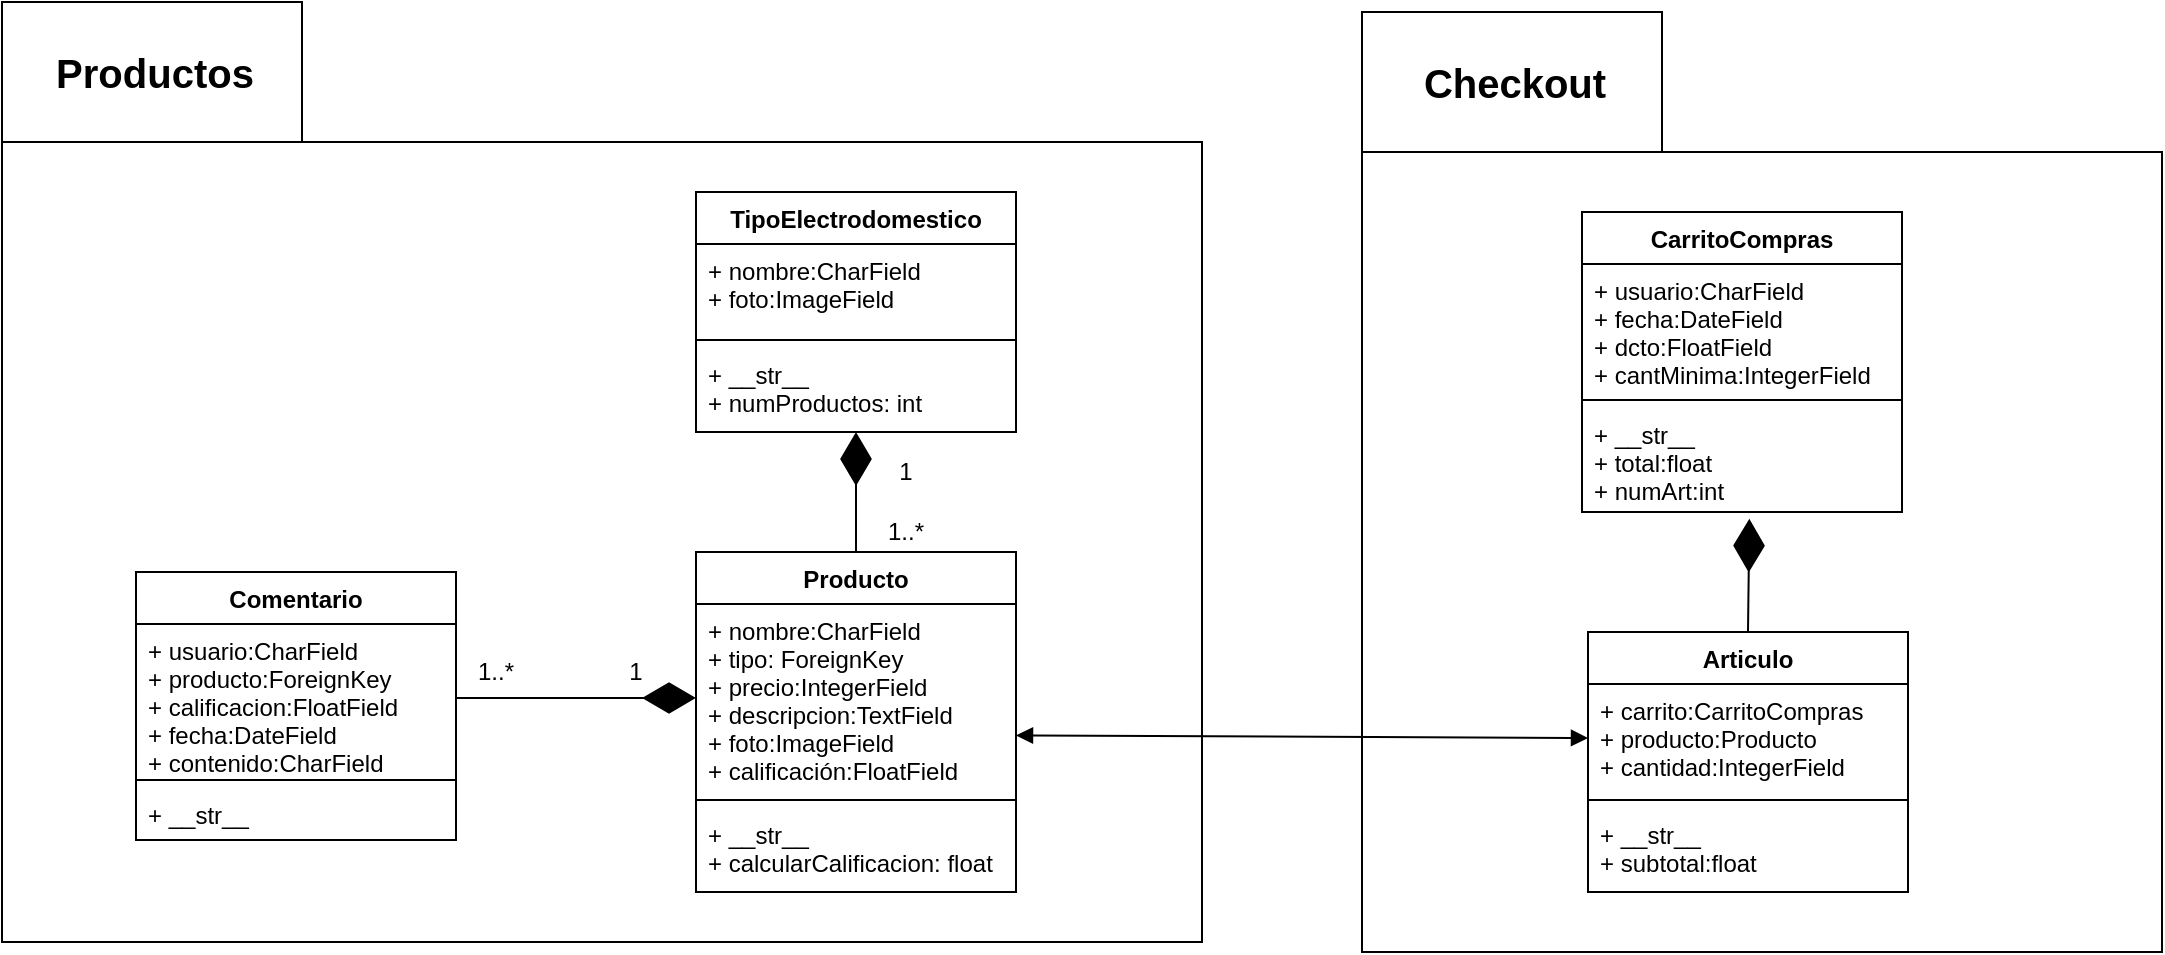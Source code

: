 <mxfile version="15.2.7" type="device"><diagram id="NjUPbIOedH6AicqWDrFX" name="Page-1"><mxGraphModel dx="1117" dy="600" grid="1" gridSize="10" guides="1" tooltips="1" connect="1" arrows="1" fold="1" page="1" pageScale="1" pageWidth="1169" pageHeight="1654" math="0" shadow="0"><root><mxCell id="0"/><mxCell id="1" parent="0"/><mxCell id="ZBzWHFaUl9RUoSqPpxuM-5" value="" style="shape=folder;fontStyle=1;spacingTop=10;tabWidth=150;tabHeight=70;tabPosition=left;html=1;" vertex="1" parent="1"><mxGeometry x="150" y="35" width="600" height="470" as="geometry"/></mxCell><mxCell id="ZBzWHFaUl9RUoSqPpxuM-6" value="TipoElectrodomestico" style="swimlane;fontStyle=1;align=center;verticalAlign=top;childLayout=stackLayout;horizontal=1;startSize=26;horizontalStack=0;resizeParent=1;resizeParentMax=0;resizeLast=0;collapsible=1;marginBottom=0;" vertex="1" parent="1"><mxGeometry x="497" y="130" width="160" height="120" as="geometry"/></mxCell><mxCell id="ZBzWHFaUl9RUoSqPpxuM-7" value="+ nombre:CharField&#xA;+ foto:ImageField" style="text;strokeColor=none;fillColor=none;align=left;verticalAlign=top;spacingLeft=4;spacingRight=4;overflow=hidden;rotatable=0;points=[[0,0.5],[1,0.5]];portConstraint=eastwest;" vertex="1" parent="ZBzWHFaUl9RUoSqPpxuM-6"><mxGeometry y="26" width="160" height="44" as="geometry"/></mxCell><mxCell id="ZBzWHFaUl9RUoSqPpxuM-8" value="" style="line;strokeWidth=1;fillColor=none;align=left;verticalAlign=middle;spacingTop=-1;spacingLeft=3;spacingRight=3;rotatable=0;labelPosition=right;points=[];portConstraint=eastwest;" vertex="1" parent="ZBzWHFaUl9RUoSqPpxuM-6"><mxGeometry y="70" width="160" height="8" as="geometry"/></mxCell><mxCell id="ZBzWHFaUl9RUoSqPpxuM-9" value="+ __str__&#xA;+ numProductos: int&#xA;" style="text;strokeColor=none;fillColor=none;align=left;verticalAlign=top;spacingLeft=4;spacingRight=4;overflow=hidden;rotatable=0;points=[[0,0.5],[1,0.5]];portConstraint=eastwest;" vertex="1" parent="ZBzWHFaUl9RUoSqPpxuM-6"><mxGeometry y="78" width="160" height="42" as="geometry"/></mxCell><mxCell id="ZBzWHFaUl9RUoSqPpxuM-10" value="Producto" style="swimlane;fontStyle=1;align=center;verticalAlign=top;childLayout=stackLayout;horizontal=1;startSize=26;horizontalStack=0;resizeParent=1;resizeParentMax=0;resizeLast=0;collapsible=1;marginBottom=0;" vertex="1" parent="1"><mxGeometry x="497" y="310" width="160" height="170" as="geometry"/></mxCell><mxCell id="ZBzWHFaUl9RUoSqPpxuM-11" value="+ nombre:CharField&#xA;+ tipo: ForeignKey&#xA;+ precio:IntegerField&#xA;+ descripcion:TextField&#xA;+ foto:ImageField&#xA;+ calificación:FloatField&#xA;&#xA;" style="text;strokeColor=none;fillColor=none;align=left;verticalAlign=top;spacingLeft=4;spacingRight=4;overflow=hidden;rotatable=0;points=[[0,0.5],[1,0.5]];portConstraint=eastwest;" vertex="1" parent="ZBzWHFaUl9RUoSqPpxuM-10"><mxGeometry y="26" width="160" height="94" as="geometry"/></mxCell><mxCell id="ZBzWHFaUl9RUoSqPpxuM-12" value="" style="line;strokeWidth=1;fillColor=none;align=left;verticalAlign=middle;spacingTop=-1;spacingLeft=3;spacingRight=3;rotatable=0;labelPosition=right;points=[];portConstraint=eastwest;" vertex="1" parent="ZBzWHFaUl9RUoSqPpxuM-10"><mxGeometry y="120" width="160" height="8" as="geometry"/></mxCell><mxCell id="ZBzWHFaUl9RUoSqPpxuM-13" value="+ __str__&#xA;+ calcularCalificacion: float&#xA;" style="text;strokeColor=none;fillColor=none;align=left;verticalAlign=top;spacingLeft=4;spacingRight=4;overflow=hidden;rotatable=0;points=[[0,0.5],[1,0.5]];portConstraint=eastwest;" vertex="1" parent="ZBzWHFaUl9RUoSqPpxuM-10"><mxGeometry y="128" width="160" height="42" as="geometry"/></mxCell><mxCell id="ZBzWHFaUl9RUoSqPpxuM-14" value="Comentario" style="swimlane;fontStyle=1;align=center;verticalAlign=top;childLayout=stackLayout;horizontal=1;startSize=26;horizontalStack=0;resizeParent=1;resizeParentMax=0;resizeLast=0;collapsible=1;marginBottom=0;" vertex="1" parent="1"><mxGeometry x="217" y="320" width="160" height="134" as="geometry"/></mxCell><mxCell id="ZBzWHFaUl9RUoSqPpxuM-15" value="+ usuario:CharField&#xA;+ producto:ForeignKey&#xA;+ calificacion:FloatField&#xA;+ fecha:DateField&#xA;+ contenido:CharField&#xA;" style="text;strokeColor=none;fillColor=none;align=left;verticalAlign=top;spacingLeft=4;spacingRight=4;overflow=hidden;rotatable=0;points=[[0,0.5],[1,0.5]];portConstraint=eastwest;" vertex="1" parent="ZBzWHFaUl9RUoSqPpxuM-14"><mxGeometry y="26" width="160" height="74" as="geometry"/></mxCell><mxCell id="ZBzWHFaUl9RUoSqPpxuM-16" value="" style="line;strokeWidth=1;fillColor=none;align=left;verticalAlign=middle;spacingTop=-1;spacingLeft=3;spacingRight=3;rotatable=0;labelPosition=right;points=[];portConstraint=eastwest;" vertex="1" parent="ZBzWHFaUl9RUoSqPpxuM-14"><mxGeometry y="100" width="160" height="8" as="geometry"/></mxCell><mxCell id="ZBzWHFaUl9RUoSqPpxuM-17" value="+ __str__" style="text;strokeColor=none;fillColor=none;align=left;verticalAlign=top;spacingLeft=4;spacingRight=4;overflow=hidden;rotatable=0;points=[[0,0.5],[1,0.5]];portConstraint=eastwest;" vertex="1" parent="ZBzWHFaUl9RUoSqPpxuM-14"><mxGeometry y="108" width="160" height="26" as="geometry"/></mxCell><mxCell id="ZBzWHFaUl9RUoSqPpxuM-18" value="" style="endArrow=diamondThin;endFill=1;endSize=24;html=1;entryX=0;entryY=0.5;entryDx=0;entryDy=0;exitX=1;exitY=0.5;exitDx=0;exitDy=0;" edge="1" parent="1" source="ZBzWHFaUl9RUoSqPpxuM-15" target="ZBzWHFaUl9RUoSqPpxuM-11"><mxGeometry width="160" relative="1" as="geometry"><mxPoint x="337" y="300" as="sourcePoint"/><mxPoint x="497" y="300" as="targetPoint"/></mxGeometry></mxCell><mxCell id="ZBzWHFaUl9RUoSqPpxuM-19" value="1" style="text;html=1;strokeColor=none;fillColor=none;align=center;verticalAlign=middle;whiteSpace=wrap;rounded=0;" vertex="1" parent="1"><mxGeometry x="447" y="360" width="40" height="20" as="geometry"/></mxCell><mxCell id="ZBzWHFaUl9RUoSqPpxuM-20" value="1..*" style="text;html=1;strokeColor=none;fillColor=none;align=center;verticalAlign=middle;whiteSpace=wrap;rounded=0;" vertex="1" parent="1"><mxGeometry x="377" y="360" width="40" height="20" as="geometry"/></mxCell><mxCell id="ZBzWHFaUl9RUoSqPpxuM-21" value="" style="endArrow=diamondThin;endFill=1;endSize=24;html=1;exitX=0.5;exitY=0;exitDx=0;exitDy=0;entryX=0.5;entryY=1;entryDx=0;entryDy=0;entryPerimeter=0;" edge="1" parent="1" source="ZBzWHFaUl9RUoSqPpxuM-10" target="ZBzWHFaUl9RUoSqPpxuM-9"><mxGeometry width="160" relative="1" as="geometry"><mxPoint x="637" y="250" as="sourcePoint"/><mxPoint x="577" y="260" as="targetPoint"/></mxGeometry></mxCell><mxCell id="ZBzWHFaUl9RUoSqPpxuM-22" value="1" style="text;html=1;strokeColor=none;fillColor=none;align=center;verticalAlign=middle;whiteSpace=wrap;rounded=0;" vertex="1" parent="1"><mxGeometry x="582" y="260" width="40" height="20" as="geometry"/></mxCell><mxCell id="ZBzWHFaUl9RUoSqPpxuM-23" value="1..*" style="text;html=1;strokeColor=none;fillColor=none;align=center;verticalAlign=middle;whiteSpace=wrap;rounded=0;" vertex="1" parent="1"><mxGeometry x="582" y="290" width="40" height="20" as="geometry"/></mxCell><mxCell id="ZBzWHFaUl9RUoSqPpxuM-24" value="Productos" style="text;html=1;strokeColor=none;fillColor=none;align=center;verticalAlign=middle;whiteSpace=wrap;rounded=0;fontSize=20;fontStyle=1" vertex="1" parent="1"><mxGeometry x="190" y="60" width="73" height="20" as="geometry"/></mxCell><mxCell id="ZBzWHFaUl9RUoSqPpxuM-25" value="" style="shape=folder;fontStyle=1;spacingTop=10;tabWidth=150;tabHeight=70;tabPosition=left;html=1;" vertex="1" parent="1"><mxGeometry x="830" y="40" width="400" height="470" as="geometry"/></mxCell><mxCell id="ZBzWHFaUl9RUoSqPpxuM-26" value="Checkout" style="text;html=1;strokeColor=none;fillColor=none;align=center;verticalAlign=middle;whiteSpace=wrap;rounded=0;fontSize=20;fontStyle=1" vertex="1" parent="1"><mxGeometry x="870" y="65" width="73" height="20" as="geometry"/></mxCell><mxCell id="ZBzWHFaUl9RUoSqPpxuM-27" value="CarritoCompras" style="swimlane;fontStyle=1;align=center;verticalAlign=top;childLayout=stackLayout;horizontal=1;startSize=26;horizontalStack=0;resizeParent=1;resizeParentMax=0;resizeLast=0;collapsible=1;marginBottom=0;" vertex="1" parent="1"><mxGeometry x="940" y="140" width="160" height="150" as="geometry"/></mxCell><mxCell id="ZBzWHFaUl9RUoSqPpxuM-28" value="+ usuario:CharField&#xA;+ fecha:DateField&#xA;+ dcto:FloatField&#xA;+ cantMinima:IntegerField&#xA;" style="text;strokeColor=none;fillColor=none;align=left;verticalAlign=top;spacingLeft=4;spacingRight=4;overflow=hidden;rotatable=0;points=[[0,0.5],[1,0.5]];portConstraint=eastwest;" vertex="1" parent="ZBzWHFaUl9RUoSqPpxuM-27"><mxGeometry y="26" width="160" height="64" as="geometry"/></mxCell><mxCell id="ZBzWHFaUl9RUoSqPpxuM-29" value="" style="line;strokeWidth=1;fillColor=none;align=left;verticalAlign=middle;spacingTop=-1;spacingLeft=3;spacingRight=3;rotatable=0;labelPosition=right;points=[];portConstraint=eastwest;" vertex="1" parent="ZBzWHFaUl9RUoSqPpxuM-27"><mxGeometry y="90" width="160" height="8" as="geometry"/></mxCell><mxCell id="ZBzWHFaUl9RUoSqPpxuM-30" value="+ __str__&#xA;+ total:float&#xA;+ numArt:int&#xA;" style="text;strokeColor=none;fillColor=none;align=left;verticalAlign=top;spacingLeft=4;spacingRight=4;overflow=hidden;rotatable=0;points=[[0,0.5],[1,0.5]];portConstraint=eastwest;" vertex="1" parent="ZBzWHFaUl9RUoSqPpxuM-27"><mxGeometry y="98" width="160" height="52" as="geometry"/></mxCell><mxCell id="ZBzWHFaUl9RUoSqPpxuM-31" value="Articulo" style="swimlane;fontStyle=1;align=center;verticalAlign=top;childLayout=stackLayout;horizontal=1;startSize=26;horizontalStack=0;resizeParent=1;resizeParentMax=0;resizeLast=0;collapsible=1;marginBottom=0;fontSize=12;" vertex="1" parent="1"><mxGeometry x="943" y="350" width="160" height="130" as="geometry"/></mxCell><mxCell id="ZBzWHFaUl9RUoSqPpxuM-32" value="+ carrito:CarritoCompras&#xA;+ producto:Producto&#xA;+ cantidad:IntegerField&#xA;" style="text;strokeColor=none;fillColor=none;align=left;verticalAlign=top;spacingLeft=4;spacingRight=4;overflow=hidden;rotatable=0;points=[[0,0.5],[1,0.5]];portConstraint=eastwest;" vertex="1" parent="ZBzWHFaUl9RUoSqPpxuM-31"><mxGeometry y="26" width="160" height="54" as="geometry"/></mxCell><mxCell id="ZBzWHFaUl9RUoSqPpxuM-33" value="" style="line;strokeWidth=1;fillColor=none;align=left;verticalAlign=middle;spacingTop=-1;spacingLeft=3;spacingRight=3;rotatable=0;labelPosition=right;points=[];portConstraint=eastwest;" vertex="1" parent="ZBzWHFaUl9RUoSqPpxuM-31"><mxGeometry y="80" width="160" height="8" as="geometry"/></mxCell><mxCell id="ZBzWHFaUl9RUoSqPpxuM-34" value="+ __str__&#xA;+ subtotal:float&#xA;" style="text;strokeColor=none;fillColor=none;align=left;verticalAlign=top;spacingLeft=4;spacingRight=4;overflow=hidden;rotatable=0;points=[[0,0.5],[1,0.5]];portConstraint=eastwest;" vertex="1" parent="ZBzWHFaUl9RUoSqPpxuM-31"><mxGeometry y="88" width="160" height="42" as="geometry"/></mxCell><mxCell id="ZBzWHFaUl9RUoSqPpxuM-35" value="" style="endArrow=diamondThin;endFill=1;endSize=24;html=1;fontSize=12;entryX=0.523;entryY=1.064;entryDx=0;entryDy=0;entryPerimeter=0;exitX=0.5;exitY=0;exitDx=0;exitDy=0;" edge="1" parent="1" source="ZBzWHFaUl9RUoSqPpxuM-31" target="ZBzWHFaUl9RUoSqPpxuM-30"><mxGeometry width="160" relative="1" as="geometry"><mxPoint x="750" y="360" as="sourcePoint"/><mxPoint x="910" y="360" as="targetPoint"/></mxGeometry></mxCell><mxCell id="ZBzWHFaUl9RUoSqPpxuM-36" value="" style="endArrow=block;startArrow=block;endFill=1;startFill=1;html=1;fontSize=12;entryX=0;entryY=0.5;entryDx=0;entryDy=0;exitX=1;exitY=0.699;exitDx=0;exitDy=0;exitPerimeter=0;" edge="1" parent="1" source="ZBzWHFaUl9RUoSqPpxuM-11" target="ZBzWHFaUl9RUoSqPpxuM-32"><mxGeometry width="160" relative="1" as="geometry"><mxPoint x="720" y="420" as="sourcePoint"/><mxPoint x="880" y="420" as="targetPoint"/></mxGeometry></mxCell></root></mxGraphModel></diagram></mxfile>